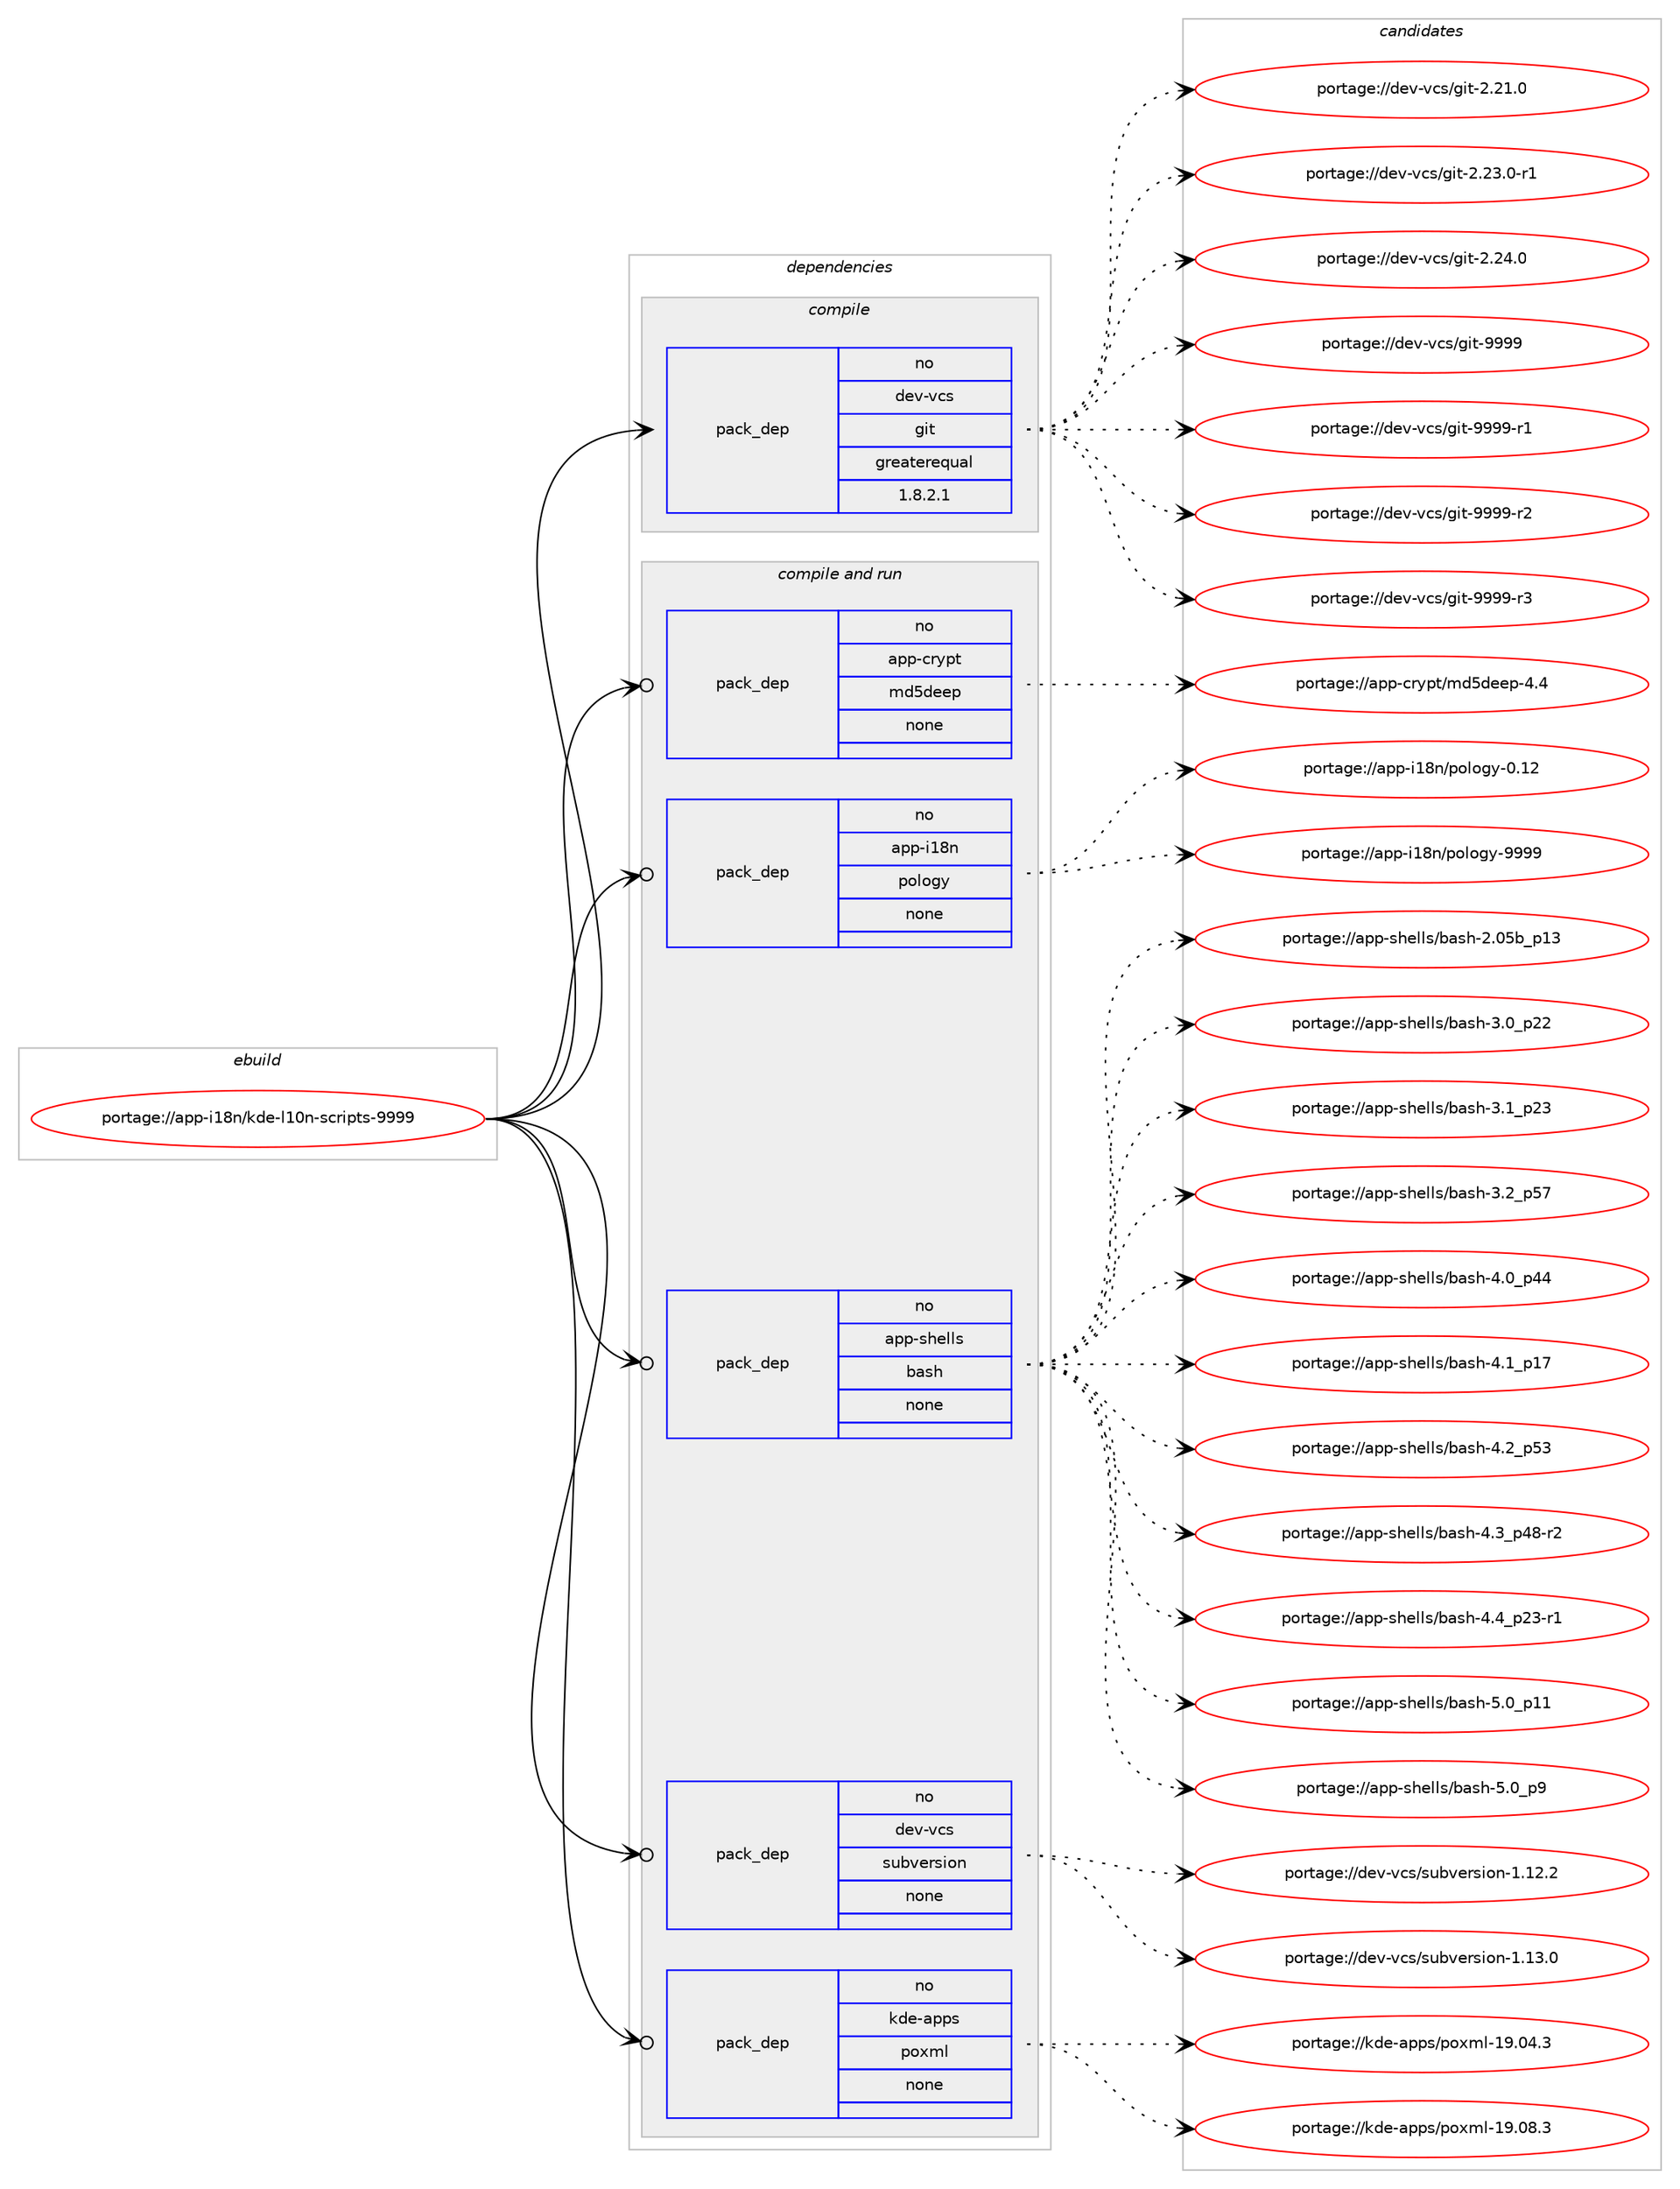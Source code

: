 digraph prolog {

# *************
# Graph options
# *************

newrank=true;
concentrate=true;
compound=true;
graph [rankdir=LR,fontname=Helvetica,fontsize=10,ranksep=1.5];#, ranksep=2.5, nodesep=0.2];
edge  [arrowhead=vee];
node  [fontname=Helvetica,fontsize=10];

# **********
# The ebuild
# **********

subgraph cluster_leftcol {
color=gray;
rank=same;
label=<<i>ebuild</i>>;
id [label="portage://app-i18n/kde-l10n-scripts-9999", color=red, width=4, href="../app-i18n/kde-l10n-scripts-9999.svg"];
}

# ****************
# The dependencies
# ****************

subgraph cluster_midcol {
color=gray;
label=<<i>dependencies</i>>;
subgraph cluster_compile {
fillcolor="#eeeeee";
style=filled;
label=<<i>compile</i>>;
subgraph pack22505 {
dependency30863 [label=<<TABLE BORDER="0" CELLBORDER="1" CELLSPACING="0" CELLPADDING="4" WIDTH="220"><TR><TD ROWSPAN="6" CELLPADDING="30">pack_dep</TD></TR><TR><TD WIDTH="110">no</TD></TR><TR><TD>dev-vcs</TD></TR><TR><TD>git</TD></TR><TR><TD>greaterequal</TD></TR><TR><TD>1.8.2.1</TD></TR></TABLE>>, shape=none, color=blue];
}
id:e -> dependency30863:w [weight=20,style="solid",arrowhead="vee"];
}
subgraph cluster_compileandrun {
fillcolor="#eeeeee";
style=filled;
label=<<i>compile and run</i>>;
subgraph pack22506 {
dependency30864 [label=<<TABLE BORDER="0" CELLBORDER="1" CELLSPACING="0" CELLPADDING="4" WIDTH="220"><TR><TD ROWSPAN="6" CELLPADDING="30">pack_dep</TD></TR><TR><TD WIDTH="110">no</TD></TR><TR><TD>app-crypt</TD></TR><TR><TD>md5deep</TD></TR><TR><TD>none</TD></TR><TR><TD></TD></TR></TABLE>>, shape=none, color=blue];
}
id:e -> dependency30864:w [weight=20,style="solid",arrowhead="odotvee"];
subgraph pack22507 {
dependency30865 [label=<<TABLE BORDER="0" CELLBORDER="1" CELLSPACING="0" CELLPADDING="4" WIDTH="220"><TR><TD ROWSPAN="6" CELLPADDING="30">pack_dep</TD></TR><TR><TD WIDTH="110">no</TD></TR><TR><TD>app-i18n</TD></TR><TR><TD>pology</TD></TR><TR><TD>none</TD></TR><TR><TD></TD></TR></TABLE>>, shape=none, color=blue];
}
id:e -> dependency30865:w [weight=20,style="solid",arrowhead="odotvee"];
subgraph pack22508 {
dependency30866 [label=<<TABLE BORDER="0" CELLBORDER="1" CELLSPACING="0" CELLPADDING="4" WIDTH="220"><TR><TD ROWSPAN="6" CELLPADDING="30">pack_dep</TD></TR><TR><TD WIDTH="110">no</TD></TR><TR><TD>app-shells</TD></TR><TR><TD>bash</TD></TR><TR><TD>none</TD></TR><TR><TD></TD></TR></TABLE>>, shape=none, color=blue];
}
id:e -> dependency30866:w [weight=20,style="solid",arrowhead="odotvee"];
subgraph pack22509 {
dependency30867 [label=<<TABLE BORDER="0" CELLBORDER="1" CELLSPACING="0" CELLPADDING="4" WIDTH="220"><TR><TD ROWSPAN="6" CELLPADDING="30">pack_dep</TD></TR><TR><TD WIDTH="110">no</TD></TR><TR><TD>dev-vcs</TD></TR><TR><TD>subversion</TD></TR><TR><TD>none</TD></TR><TR><TD></TD></TR></TABLE>>, shape=none, color=blue];
}
id:e -> dependency30867:w [weight=20,style="solid",arrowhead="odotvee"];
subgraph pack22510 {
dependency30868 [label=<<TABLE BORDER="0" CELLBORDER="1" CELLSPACING="0" CELLPADDING="4" WIDTH="220"><TR><TD ROWSPAN="6" CELLPADDING="30">pack_dep</TD></TR><TR><TD WIDTH="110">no</TD></TR><TR><TD>kde-apps</TD></TR><TR><TD>poxml</TD></TR><TR><TD>none</TD></TR><TR><TD></TD></TR></TABLE>>, shape=none, color=blue];
}
id:e -> dependency30868:w [weight=20,style="solid",arrowhead="odotvee"];
}
subgraph cluster_run {
fillcolor="#eeeeee";
style=filled;
label=<<i>run</i>>;
}
}

# **************
# The candidates
# **************

subgraph cluster_choices {
rank=same;
color=gray;
label=<<i>candidates</i>>;

subgraph choice22505 {
color=black;
nodesep=1;
choiceportage10010111845118991154710310511645504650494648 [label="portage://dev-vcs/git-2.21.0", color=red, width=4,href="../dev-vcs/git-2.21.0.svg"];
choiceportage100101118451189911547103105116455046505146484511449 [label="portage://dev-vcs/git-2.23.0-r1", color=red, width=4,href="../dev-vcs/git-2.23.0-r1.svg"];
choiceportage10010111845118991154710310511645504650524648 [label="portage://dev-vcs/git-2.24.0", color=red, width=4,href="../dev-vcs/git-2.24.0.svg"];
choiceportage1001011184511899115471031051164557575757 [label="portage://dev-vcs/git-9999", color=red, width=4,href="../dev-vcs/git-9999.svg"];
choiceportage10010111845118991154710310511645575757574511449 [label="portage://dev-vcs/git-9999-r1", color=red, width=4,href="../dev-vcs/git-9999-r1.svg"];
choiceportage10010111845118991154710310511645575757574511450 [label="portage://dev-vcs/git-9999-r2", color=red, width=4,href="../dev-vcs/git-9999-r2.svg"];
choiceportage10010111845118991154710310511645575757574511451 [label="portage://dev-vcs/git-9999-r3", color=red, width=4,href="../dev-vcs/git-9999-r3.svg"];
dependency30863:e -> choiceportage10010111845118991154710310511645504650494648:w [style=dotted,weight="100"];
dependency30863:e -> choiceportage100101118451189911547103105116455046505146484511449:w [style=dotted,weight="100"];
dependency30863:e -> choiceportage10010111845118991154710310511645504650524648:w [style=dotted,weight="100"];
dependency30863:e -> choiceportage1001011184511899115471031051164557575757:w [style=dotted,weight="100"];
dependency30863:e -> choiceportage10010111845118991154710310511645575757574511449:w [style=dotted,weight="100"];
dependency30863:e -> choiceportage10010111845118991154710310511645575757574511450:w [style=dotted,weight="100"];
dependency30863:e -> choiceportage10010111845118991154710310511645575757574511451:w [style=dotted,weight="100"];
}
subgraph choice22506 {
color=black;
nodesep=1;
choiceportage971121124599114121112116471091005310010110111245524652 [label="portage://app-crypt/md5deep-4.4", color=red, width=4,href="../app-crypt/md5deep-4.4.svg"];
dependency30864:e -> choiceportage971121124599114121112116471091005310010110111245524652:w [style=dotted,weight="100"];
}
subgraph choice22507 {
color=black;
nodesep=1;
choiceportage97112112451054956110471121111081111031214548464950 [label="portage://app-i18n/pology-0.12", color=red, width=4,href="../app-i18n/pology-0.12.svg"];
choiceportage97112112451054956110471121111081111031214557575757 [label="portage://app-i18n/pology-9999", color=red, width=4,href="../app-i18n/pology-9999.svg"];
dependency30865:e -> choiceportage97112112451054956110471121111081111031214548464950:w [style=dotted,weight="100"];
dependency30865:e -> choiceportage97112112451054956110471121111081111031214557575757:w [style=dotted,weight="100"];
}
subgraph choice22508 {
color=black;
nodesep=1;
choiceportage9711211245115104101108108115479897115104455046485398951124951 [label="portage://app-shells/bash-2.05b_p13", color=red, width=4,href="../app-shells/bash-2.05b_p13.svg"];
choiceportage971121124511510410110810811547989711510445514648951125050 [label="portage://app-shells/bash-3.0_p22", color=red, width=4,href="../app-shells/bash-3.0_p22.svg"];
choiceportage971121124511510410110810811547989711510445514649951125051 [label="portage://app-shells/bash-3.1_p23", color=red, width=4,href="../app-shells/bash-3.1_p23.svg"];
choiceportage971121124511510410110810811547989711510445514650951125355 [label="portage://app-shells/bash-3.2_p57", color=red, width=4,href="../app-shells/bash-3.2_p57.svg"];
choiceportage971121124511510410110810811547989711510445524648951125252 [label="portage://app-shells/bash-4.0_p44", color=red, width=4,href="../app-shells/bash-4.0_p44.svg"];
choiceportage971121124511510410110810811547989711510445524649951124955 [label="portage://app-shells/bash-4.1_p17", color=red, width=4,href="../app-shells/bash-4.1_p17.svg"];
choiceportage971121124511510410110810811547989711510445524650951125351 [label="portage://app-shells/bash-4.2_p53", color=red, width=4,href="../app-shells/bash-4.2_p53.svg"];
choiceportage9711211245115104101108108115479897115104455246519511252564511450 [label="portage://app-shells/bash-4.3_p48-r2", color=red, width=4,href="../app-shells/bash-4.3_p48-r2.svg"];
choiceportage9711211245115104101108108115479897115104455246529511250514511449 [label="portage://app-shells/bash-4.4_p23-r1", color=red, width=4,href="../app-shells/bash-4.4_p23-r1.svg"];
choiceportage971121124511510410110810811547989711510445534648951124949 [label="portage://app-shells/bash-5.0_p11", color=red, width=4,href="../app-shells/bash-5.0_p11.svg"];
choiceportage9711211245115104101108108115479897115104455346489511257 [label="portage://app-shells/bash-5.0_p9", color=red, width=4,href="../app-shells/bash-5.0_p9.svg"];
dependency30866:e -> choiceportage9711211245115104101108108115479897115104455046485398951124951:w [style=dotted,weight="100"];
dependency30866:e -> choiceportage971121124511510410110810811547989711510445514648951125050:w [style=dotted,weight="100"];
dependency30866:e -> choiceportage971121124511510410110810811547989711510445514649951125051:w [style=dotted,weight="100"];
dependency30866:e -> choiceportage971121124511510410110810811547989711510445514650951125355:w [style=dotted,weight="100"];
dependency30866:e -> choiceportage971121124511510410110810811547989711510445524648951125252:w [style=dotted,weight="100"];
dependency30866:e -> choiceportage971121124511510410110810811547989711510445524649951124955:w [style=dotted,weight="100"];
dependency30866:e -> choiceportage971121124511510410110810811547989711510445524650951125351:w [style=dotted,weight="100"];
dependency30866:e -> choiceportage9711211245115104101108108115479897115104455246519511252564511450:w [style=dotted,weight="100"];
dependency30866:e -> choiceportage9711211245115104101108108115479897115104455246529511250514511449:w [style=dotted,weight="100"];
dependency30866:e -> choiceportage971121124511510410110810811547989711510445534648951124949:w [style=dotted,weight="100"];
dependency30866:e -> choiceportage9711211245115104101108108115479897115104455346489511257:w [style=dotted,weight="100"];
}
subgraph choice22509 {
color=black;
nodesep=1;
choiceportage1001011184511899115471151179811810111411510511111045494649504650 [label="portage://dev-vcs/subversion-1.12.2", color=red, width=4,href="../dev-vcs/subversion-1.12.2.svg"];
choiceportage1001011184511899115471151179811810111411510511111045494649514648 [label="portage://dev-vcs/subversion-1.13.0", color=red, width=4,href="../dev-vcs/subversion-1.13.0.svg"];
dependency30867:e -> choiceportage1001011184511899115471151179811810111411510511111045494649504650:w [style=dotted,weight="100"];
dependency30867:e -> choiceportage1001011184511899115471151179811810111411510511111045494649514648:w [style=dotted,weight="100"];
}
subgraph choice22510 {
color=black;
nodesep=1;
choiceportage1071001014597112112115471121111201091084549574648524651 [label="portage://kde-apps/poxml-19.04.3", color=red, width=4,href="../kde-apps/poxml-19.04.3.svg"];
choiceportage1071001014597112112115471121111201091084549574648564651 [label="portage://kde-apps/poxml-19.08.3", color=red, width=4,href="../kde-apps/poxml-19.08.3.svg"];
dependency30868:e -> choiceportage1071001014597112112115471121111201091084549574648524651:w [style=dotted,weight="100"];
dependency30868:e -> choiceportage1071001014597112112115471121111201091084549574648564651:w [style=dotted,weight="100"];
}
}

}
